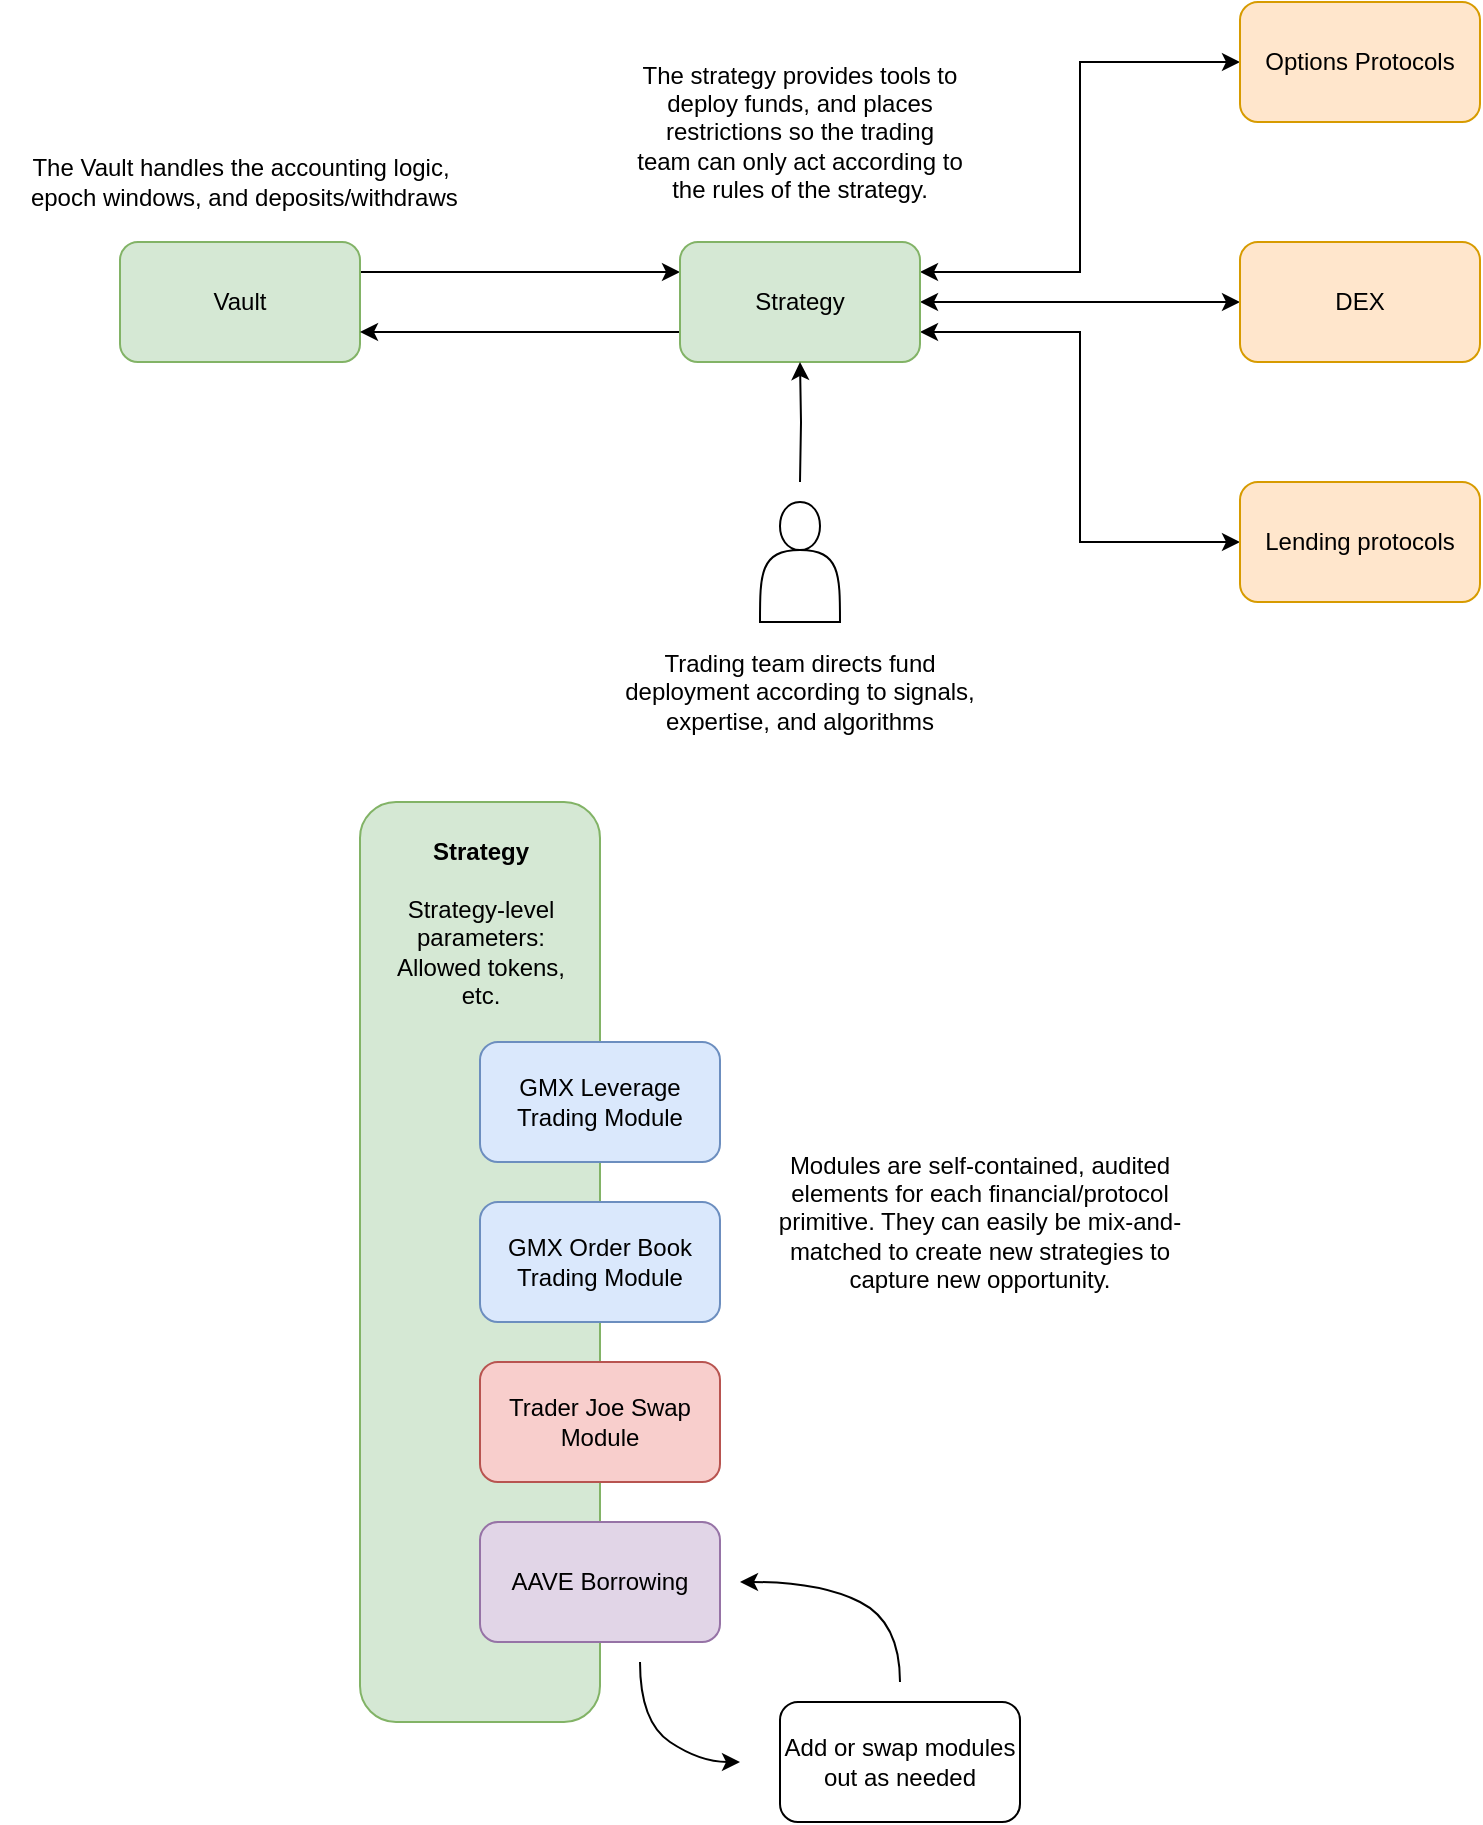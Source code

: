 <mxfile version="20.6.2" type="device"><diagram id="WBDN3wMxPxSF03sxWbwZ" name="Page-1"><mxGraphModel dx="1422" dy="842" grid="1" gridSize="10" guides="1" tooltips="1" connect="1" arrows="1" fold="1" page="0" pageScale="1" pageWidth="1700" pageHeight="1100" math="0" shadow="0"><root><mxCell id="0"/><mxCell id="1" parent="0"/><mxCell id="L_ZhfOOZRe7EK6ysyHS4-3" style="edgeStyle=orthogonalEdgeStyle;rounded=0;orthogonalLoop=1;jettySize=auto;html=1;exitX=1;exitY=0.25;exitDx=0;exitDy=0;entryX=0;entryY=0.25;entryDx=0;entryDy=0;" edge="1" parent="1" source="L_ZhfOOZRe7EK6ysyHS4-1" target="L_ZhfOOZRe7EK6ysyHS4-2"><mxGeometry relative="1" as="geometry"/></mxCell><mxCell id="L_ZhfOOZRe7EK6ysyHS4-1" value="Vault" style="rounded=1;whiteSpace=wrap;html=1;fillColor=#d5e8d4;strokeColor=#82b366;" vertex="1" parent="1"><mxGeometry x="280" y="200" width="120" height="60" as="geometry"/></mxCell><mxCell id="L_ZhfOOZRe7EK6ysyHS4-4" style="edgeStyle=orthogonalEdgeStyle;rounded=0;orthogonalLoop=1;jettySize=auto;html=1;exitX=0;exitY=0.75;exitDx=0;exitDy=0;entryX=1;entryY=0.75;entryDx=0;entryDy=0;" edge="1" parent="1" source="L_ZhfOOZRe7EK6ysyHS4-2" target="L_ZhfOOZRe7EK6ysyHS4-1"><mxGeometry relative="1" as="geometry"/></mxCell><mxCell id="L_ZhfOOZRe7EK6ysyHS4-8" style="edgeStyle=orthogonalEdgeStyle;rounded=0;orthogonalLoop=1;jettySize=auto;html=1;exitX=1;exitY=0.25;exitDx=0;exitDy=0;entryX=0;entryY=0.5;entryDx=0;entryDy=0;startArrow=classic;startFill=1;" edge="1" parent="1" source="L_ZhfOOZRe7EK6ysyHS4-2" target="L_ZhfOOZRe7EK6ysyHS4-5"><mxGeometry relative="1" as="geometry"/></mxCell><mxCell id="L_ZhfOOZRe7EK6ysyHS4-9" style="edgeStyle=orthogonalEdgeStyle;rounded=0;orthogonalLoop=1;jettySize=auto;html=1;exitX=1;exitY=0.5;exitDx=0;exitDy=0;entryX=0;entryY=0.5;entryDx=0;entryDy=0;startArrow=classic;startFill=1;" edge="1" parent="1" source="L_ZhfOOZRe7EK6ysyHS4-2" target="L_ZhfOOZRe7EK6ysyHS4-6"><mxGeometry relative="1" as="geometry"/></mxCell><mxCell id="L_ZhfOOZRe7EK6ysyHS4-10" style="edgeStyle=orthogonalEdgeStyle;rounded=0;orthogonalLoop=1;jettySize=auto;html=1;exitX=1;exitY=0.75;exitDx=0;exitDy=0;entryX=0;entryY=0.5;entryDx=0;entryDy=0;startArrow=classic;startFill=1;" edge="1" parent="1" source="L_ZhfOOZRe7EK6ysyHS4-2" target="L_ZhfOOZRe7EK6ysyHS4-7"><mxGeometry relative="1" as="geometry"/></mxCell><mxCell id="L_ZhfOOZRe7EK6ysyHS4-2" value="Strategy" style="rounded=1;whiteSpace=wrap;html=1;fillColor=#d5e8d4;strokeColor=#82b366;" vertex="1" parent="1"><mxGeometry x="560" y="200" width="120" height="60" as="geometry"/></mxCell><mxCell id="L_ZhfOOZRe7EK6ysyHS4-5" value="Options Protocols" style="rounded=1;whiteSpace=wrap;html=1;fillColor=#ffe6cc;strokeColor=#d79b00;" vertex="1" parent="1"><mxGeometry x="840" y="80" width="120" height="60" as="geometry"/></mxCell><mxCell id="L_ZhfOOZRe7EK6ysyHS4-6" value="DEX" style="rounded=1;whiteSpace=wrap;html=1;fillColor=#ffe6cc;strokeColor=#d79b00;" vertex="1" parent="1"><mxGeometry x="840" y="200" width="120" height="60" as="geometry"/></mxCell><mxCell id="L_ZhfOOZRe7EK6ysyHS4-7" value="Lending protocols" style="rounded=1;whiteSpace=wrap;html=1;fillColor=#ffe6cc;strokeColor=#d79b00;" vertex="1" parent="1"><mxGeometry x="840" y="320" width="120" height="60" as="geometry"/></mxCell><mxCell id="L_ZhfOOZRe7EK6ysyHS4-11" value="" style="rounded=1;whiteSpace=wrap;html=1;fillColor=#d5e8d4;strokeColor=#82b366;" vertex="1" parent="1"><mxGeometry x="400" y="480" width="120" height="460" as="geometry"/></mxCell><mxCell id="L_ZhfOOZRe7EK6ysyHS4-12" value="GMX Leverage Trading Module" style="rounded=1;whiteSpace=wrap;html=1;fillColor=#dae8fc;strokeColor=#6c8ebf;" vertex="1" parent="1"><mxGeometry x="460" y="600" width="120" height="60" as="geometry"/></mxCell><mxCell id="L_ZhfOOZRe7EK6ysyHS4-13" value="GMX Order Book Trading Module" style="rounded=1;whiteSpace=wrap;html=1;fillColor=#dae8fc;strokeColor=#6c8ebf;" vertex="1" parent="1"><mxGeometry x="460" y="680" width="120" height="60" as="geometry"/></mxCell><mxCell id="L_ZhfOOZRe7EK6ysyHS4-14" value="Trader Joe Swap Module" style="rounded=1;whiteSpace=wrap;html=1;fillColor=#f8cecc;strokeColor=#b85450;" vertex="1" parent="1"><mxGeometry x="460" y="760" width="120" height="60" as="geometry"/></mxCell><mxCell id="L_ZhfOOZRe7EK6ysyHS4-15" value="AAVE Borrowing" style="rounded=1;whiteSpace=wrap;html=1;fillColor=#e1d5e7;strokeColor=#9673a6;" vertex="1" parent="1"><mxGeometry x="460" y="840" width="120" height="60" as="geometry"/></mxCell><mxCell id="L_ZhfOOZRe7EK6ysyHS4-16" value="Strategy" style="text;html=1;align=center;verticalAlign=middle;resizable=0;points=[];autosize=1;strokeColor=none;fillColor=none;fontStyle=1" vertex="1" parent="1"><mxGeometry x="425" y="490" width="70" height="30" as="geometry"/></mxCell><mxCell id="L_ZhfOOZRe7EK6ysyHS4-17" value="Add or swap modules out as needed" style="rounded=1;whiteSpace=wrap;html=1;" vertex="1" parent="1"><mxGeometry x="610" y="930" width="120" height="60" as="geometry"/></mxCell><mxCell id="L_ZhfOOZRe7EK6ysyHS4-18" value="" style="curved=1;endArrow=classic;html=1;rounded=0;" edge="1" parent="1"><mxGeometry width="50" height="50" relative="1" as="geometry"><mxPoint x="670" y="920" as="sourcePoint"/><mxPoint x="590" y="870" as="targetPoint"/><Array as="points"><mxPoint x="670" y="890"/><mxPoint x="630" y="870"/></Array></mxGeometry></mxCell><mxCell id="L_ZhfOOZRe7EK6ysyHS4-19" value="" style="curved=1;endArrow=classic;html=1;rounded=0;" edge="1" parent="1"><mxGeometry width="50" height="50" relative="1" as="geometry"><mxPoint x="540" y="910" as="sourcePoint"/><mxPoint x="590" y="960" as="targetPoint"/><Array as="points"><mxPoint x="540" y="940"/><mxPoint x="570" y="960"/></Array></mxGeometry></mxCell><mxCell id="L_ZhfOOZRe7EK6ysyHS4-20" value="The Vault handles the accounting logic,&lt;br&gt;&amp;nbsp;epoch windows, and deposits/withdraws" style="text;html=1;align=center;verticalAlign=middle;resizable=0;points=[];autosize=1;strokeColor=none;fillColor=none;" vertex="1" parent="1"><mxGeometry x="220" y="150" width="240" height="40" as="geometry"/></mxCell><mxCell id="L_ZhfOOZRe7EK6ysyHS4-22" value="&lt;span style=&quot;&quot;&gt;The strategy provides tools to deploy funds,&amp;nbsp;&lt;/span&gt;&lt;span style=&quot;&quot;&gt;and places restrictions so the trading team&amp;nbsp;&lt;/span&gt;&lt;span style=&quot;&quot;&gt;can only act according to the rules of the strategy.&lt;/span&gt;" style="text;html=1;strokeColor=none;fillColor=none;align=center;verticalAlign=middle;whiteSpace=wrap;rounded=0;" vertex="1" parent="1"><mxGeometry x="530" y="120" width="180" height="50" as="geometry"/></mxCell><mxCell id="L_ZhfOOZRe7EK6ysyHS4-24" value="Modules are self-contained, audited elements for each financial/protocol primitive. They can easily be mix-and-matched to create new strategies to capture new opportunity." style="text;html=1;strokeColor=none;fillColor=none;align=center;verticalAlign=middle;whiteSpace=wrap;rounded=0;" vertex="1" parent="1"><mxGeometry x="600" y="650" width="220" height="80" as="geometry"/></mxCell><mxCell id="L_ZhfOOZRe7EK6ysyHS4-25" value="Strategy-level parameters: Allowed tokens, etc." style="text;html=1;strokeColor=none;fillColor=none;align=center;verticalAlign=middle;whiteSpace=wrap;rounded=0;" vertex="1" parent="1"><mxGeometry x="407.5" y="540" width="105" height="30" as="geometry"/></mxCell><mxCell id="L_ZhfOOZRe7EK6ysyHS4-29" style="edgeStyle=orthogonalEdgeStyle;rounded=0;orthogonalLoop=1;jettySize=auto;html=1;entryX=0.5;entryY=1;entryDx=0;entryDy=0;startArrow=none;startFill=0;" edge="1" parent="1" target="L_ZhfOOZRe7EK6ysyHS4-2"><mxGeometry relative="1" as="geometry"><mxPoint x="620" y="320" as="sourcePoint"/></mxGeometry></mxCell><mxCell id="L_ZhfOOZRe7EK6ysyHS4-28" value="" style="shape=actor;whiteSpace=wrap;html=1;" vertex="1" parent="1"><mxGeometry x="600" y="330" width="40" height="60" as="geometry"/></mxCell><mxCell id="L_ZhfOOZRe7EK6ysyHS4-31" value="Trading team directs fund deployment according to signals, expertise, and algorithms" style="text;html=1;strokeColor=none;fillColor=none;align=center;verticalAlign=middle;whiteSpace=wrap;rounded=0;" vertex="1" parent="1"><mxGeometry x="530" y="410" width="180" height="30" as="geometry"/></mxCell></root></mxGraphModel></diagram></mxfile>